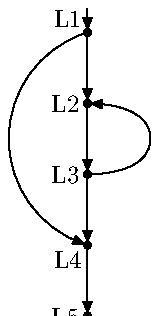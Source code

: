 input boxes

vardef connect(suffix s, t)=
  drawarrow s..t cutbefore fullcircle scaled 3pt shifted s cutafter fullcircle scaled 3pt shifted t;
  drawdot s withpen pencircle scaled 3pt;
  drawdot t withpen pencircle scaled 3pt;
enddef;

vardef connectred(suffix s, t)=
  drawarrow s..t cutbefore fullcircle scaled 3pt 
    shifted s cutafter fullcircle scaled 3pt shifted t
    withcolor red;
  drawdot s withpen pencircle scaled 3pt withcolor red;
  drawdot t withpen pencircle scaled 3pt withcolor red;
enddef;

ystep = 0.9cm;

beginfig (0)
  % Control flow graph
  defaultscale:=9pt/fontsize defaultfont;

  for s=0 step 1 until 4:
    z[s] = (1.2cm,s*ystep);
  endfor;

  dotlabel.ulft ("L1", z[4]);
  dotlabel.lft ("L2", z[3]);
  dotlabel.lft ("L3", z[2]);
  dotlabel.llft ("L4", z[1]);
  dotlabel.lft ("L5", z[0]);

  for s=0 step 1 until 3:
    connect (z[s+1],z[s]);
  endfor;
  
  drawarrow (z[4] shifted (0,0.3cm))..z[4] cutafter fullcircle scaled 3pt shifted z[4];  
  drawarrow z[4]..(0.2cm,ypart 0.5[z[4],z[1]])..z[1] cutbefore fullcircle scaled 3pt shifted z[4] cutafter fullcircle scaled 3pt shifted z[1];


  drawarrow z[2]{right}..(2cm,ypart 0.5[z[2],z[3]])..{left}z[3] cutbefore fullcircle scaled 3pt shifted z[2] cutafter fullcircle scaled 3pt shifted z[3];
  
endfig;

beginfig (1)
  % FSOFT unrolling
  defaultscale:=9pt/fontsize defaultfont;
  
  for s=0 step 1 until 6:
    for t=1 step 1 until 5:
      z[5*s+t]=(t*1cm,s*ystep);
      draw z[5*s+t] withcolor 0.5white withpen pencircle scaled 3pt;
      if ((t=3) and ((s=4) or (s=2) or (s=0))):
	label.urt ("L"&decimal t, z[5*s+t]) withcolor 0.5white;
      elseif ((s=6) and (t=2)):
	label.lft ("L"&decimal t, z[5*s+t]) withcolor 0.5white;
      else:
	label.llft ("L"&decimal t, z[5*s+t]) withcolor 0.5white;
      fi;
    endfor;

    label.lft ("#"&decimal (6-s), (0, s*ystep));

    if (not (s=6)):
      draw (0,(ystep/2)+(s)*ystep)..(5.5cm,(ystep/2)+(s)*ystep) dashed evenly;
    fi;
  endfor

  drawarrow (z[5*6+1] shifted (0,0.3cm))..z[5*6+1] cutafter fullcircle scaled 3pt shifted z[5*6+1];
  
  connect (z[5*6+1], z[5*5+2]); label.llft ("L1", z[5*6+1]); label.llft ("L2", z[5*5+2]);
  connect (z[5*6+1], z[5*5+4]); label.llft ("L4", z[5*5+4]);
  connect (z[5*5+2], z[5*4+3]); label.urt ("L3", z[5*4+3]);
  connect (z[5*5+4], z[5*4+5]); label.llft ("L5", z[5*4+5]);
  connect (z[5*4+3], z[5*3+2]); label.llft ("L2", z[5*3+2]);
  connect (z[5*4+3], z[5*3+4]); label.llft ("L4", z[5*3+4]);
  connect (z[5*3+2], z[5*2+3]); label.urt ("L3", z[5*2+3]);
  connect (z[5*3+4], z[5*2+5]); label.llft ("L5", z[5*2+5]);
  connect (z[5*2+3], z[5*1+2]); label.llft ("L2", z[5*1+2]);
  connect (z[5*2+3], z[5*1+4]); label.llft ("L4", z[5*1+4]);
  connect (z[5*1+2], z[5*0+3]); label.urt ("L3", z[5*0+3]);
  connect (z[5*1+4], z[5*0+5]); label.llft ("L5", z[5*0+5]);

  draw z[5*0+3]..(z[5*0+3] shifted (-0.5cm,-(ystep/3))) dashed withdots scaled 0.5;
  draw z[5*0+3]..(z[5*0+3] shifted (0.5cm,-(ystep/3))) dashed withdots scaled 0.5;
  
endfig;

beginfig (2)
  % CBMC unrolling
  defaultscale:=9pt/fontsize defaultfont;

  for s=0 step 1 until 6:
    z[s]=(1.5cm,s*ystep);

    label.lft ("#"&decimal (6-s), (0, s*ystep));
    if (not (s=6)):
      draw (0,(ystep/2)+(s)*ystep)..(2.5cm,(ystep/2)+(s)*ystep) dashed evenly;
    fi;
  endfor;    

  drawarrow (z[6] shifted (0,0.3cm))..z[6] cutafter fullcircle scaled 3pt shifted z[6];
  
  dotlabel.ulft ("L1", z[6]);
  dotlabel.lft ("L2", z[5]);
  dotlabel.lft ("L3", z[4]);
  dotlabel.lft ("L2", z[3]);
  dotlabel.lft ("L3", z[2]);
  dotlabel.llft ("L4", z[1]);
  dotlabel.lft ("L5", z[0]);

  drawarrow z[6]..(0.2cm,ypart 0.5[z[6],z[1]])..z[1] cutbefore fullcircle scaled 3pt shifted z[6] cutafter fullcircle scaled 3pt shifted z[1];

  for s=0 step 1 until 5:
    connect (z[s+1], z[s]);
  endfor;

  drawarrow z[4]..(2.3cm,ypart 0.5[z[4],z[1]])..z[1] cutbefore fullcircle scaled 3pt shifted z[4] cutafter fullcircle scaled 3pt shifted z[1];

  draw z[0]..(z[0] shifted (0,-(ystep/3))) dashed withdots scaled 0.5 withcolor white;
  
endfig;

beginfig (3)
  % Basic unrolling
  defaultscale:=9pt/fontsize defaultfont;
  
  for s=0 step 1 until 6:
    for t=1 step 1 until 5:
      z[5*s+t]=(t*1cm,s*ystep);
      draw z[5*s+t] withcolor black withpen pencircle scaled 3pt;
      label.llft ("L"&decimal t, z[5*s+t]) withcolor black;
    endfor;

    label.lft ("#"&decimal (6-s), (0, s*ystep));

    if (not (s=6)):
      draw (0,(ystep/2)+(s)*ystep)..(5.5cm,(ystep/2)+(s)*ystep) dashed evenly;
    fi;
  endfor

endfig;

beginfig (4)
  % Basic unrolling with a path
  defaultscale:=9pt/fontsize defaultfont;
  
  for s=0 step 1 until 6:
    for t=1 step 1 until 5:
      z[5*s+t]=(t*1cm,s*ystep);
      draw z[5*s+t] withcolor black withpen pencircle scaled 3pt;
      label.llft ("L"&decimal t, z[5*s+t]) withcolor black;
    endfor;

    label.lft ("#"&decimal (6-s), (0, s*ystep));

    if (not (s=6)):
      draw (0,(ystep/2)+(s)*ystep)..(5.5cm,(ystep/2)+(s)*ystep) dashed evenly;
    fi;

  endfor

  for s=1 step 1 until 5:
    connectred (z[5*(s+1)+1], z[5*s+1]);
  endfor;

  for s=2 step 1 until 5:
    connectred (z[5*(s+1)+6-s], z[5*s+7-s]);
  endfor;

endfig;

end.
